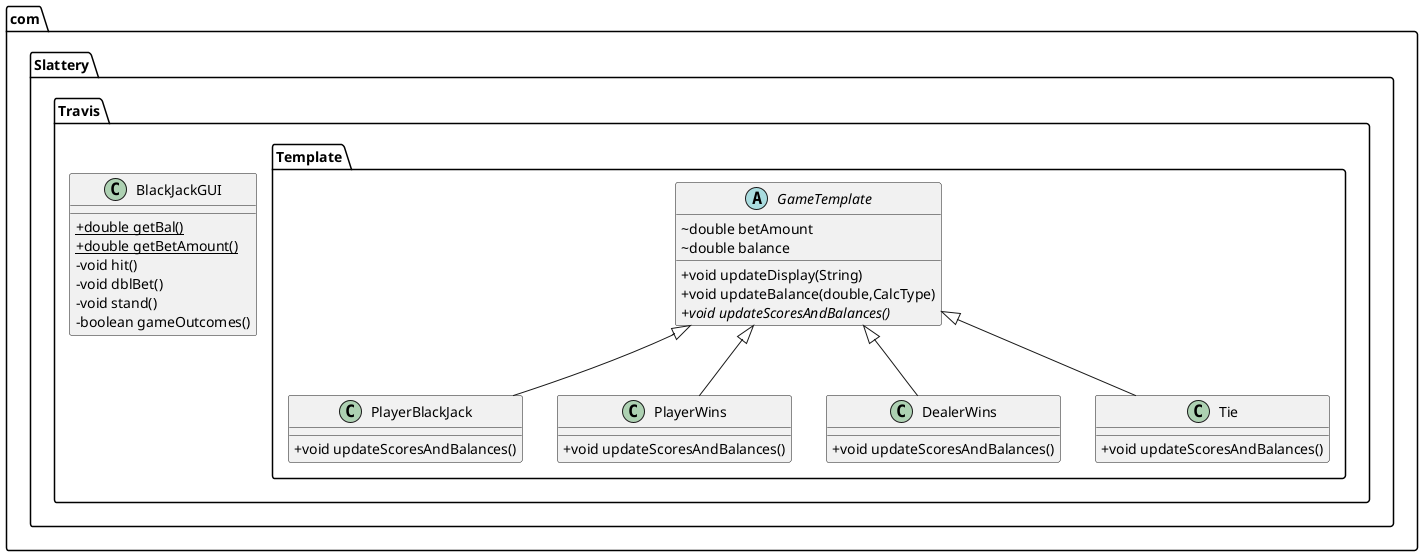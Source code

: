 @startuml
skinparam classAttributeIconSize 0
class com.Slattery.Travis.Template.PlayerBlackJack {
+ void updateScoresAndBalances()
}
class com.Slattery.Travis.Template.PlayerWins {
+ void updateScoresAndBalances()
}
class com.Slattery.Travis.Template.DealerWins {
+ void updateScoresAndBalances()
}
abstract class com.Slattery.Travis.Template.GameTemplate {
~ double betAmount
~ double balance
+ void updateDisplay(String)
+ void updateBalance(double,CalcType)
+ {abstract}void updateScoresAndBalances()
}
class com.Slattery.Travis.Template.Tie {
+ void updateScoresAndBalances()
}
class com.Slattery.Travis.BlackJackGUI {
+ {static} double getBal()
+ {static} double getBetAmount()
- void hit()
- void dblBet()
- void stand()
- boolean gameOutcomes()

}


com.Slattery.Travis.Template.GameTemplate <|-- com.Slattery.Travis.Template.PlayerBlackJack
com.Slattery.Travis.Template.GameTemplate <|-- com.Slattery.Travis.Template.PlayerWins
com.Slattery.Travis.Template.GameTemplate <|-- com.Slattery.Travis.Template.DealerWins
com.Slattery.Travis.Template.GameTemplate <|-- com.Slattery.Travis.Template.Tie
@enduml